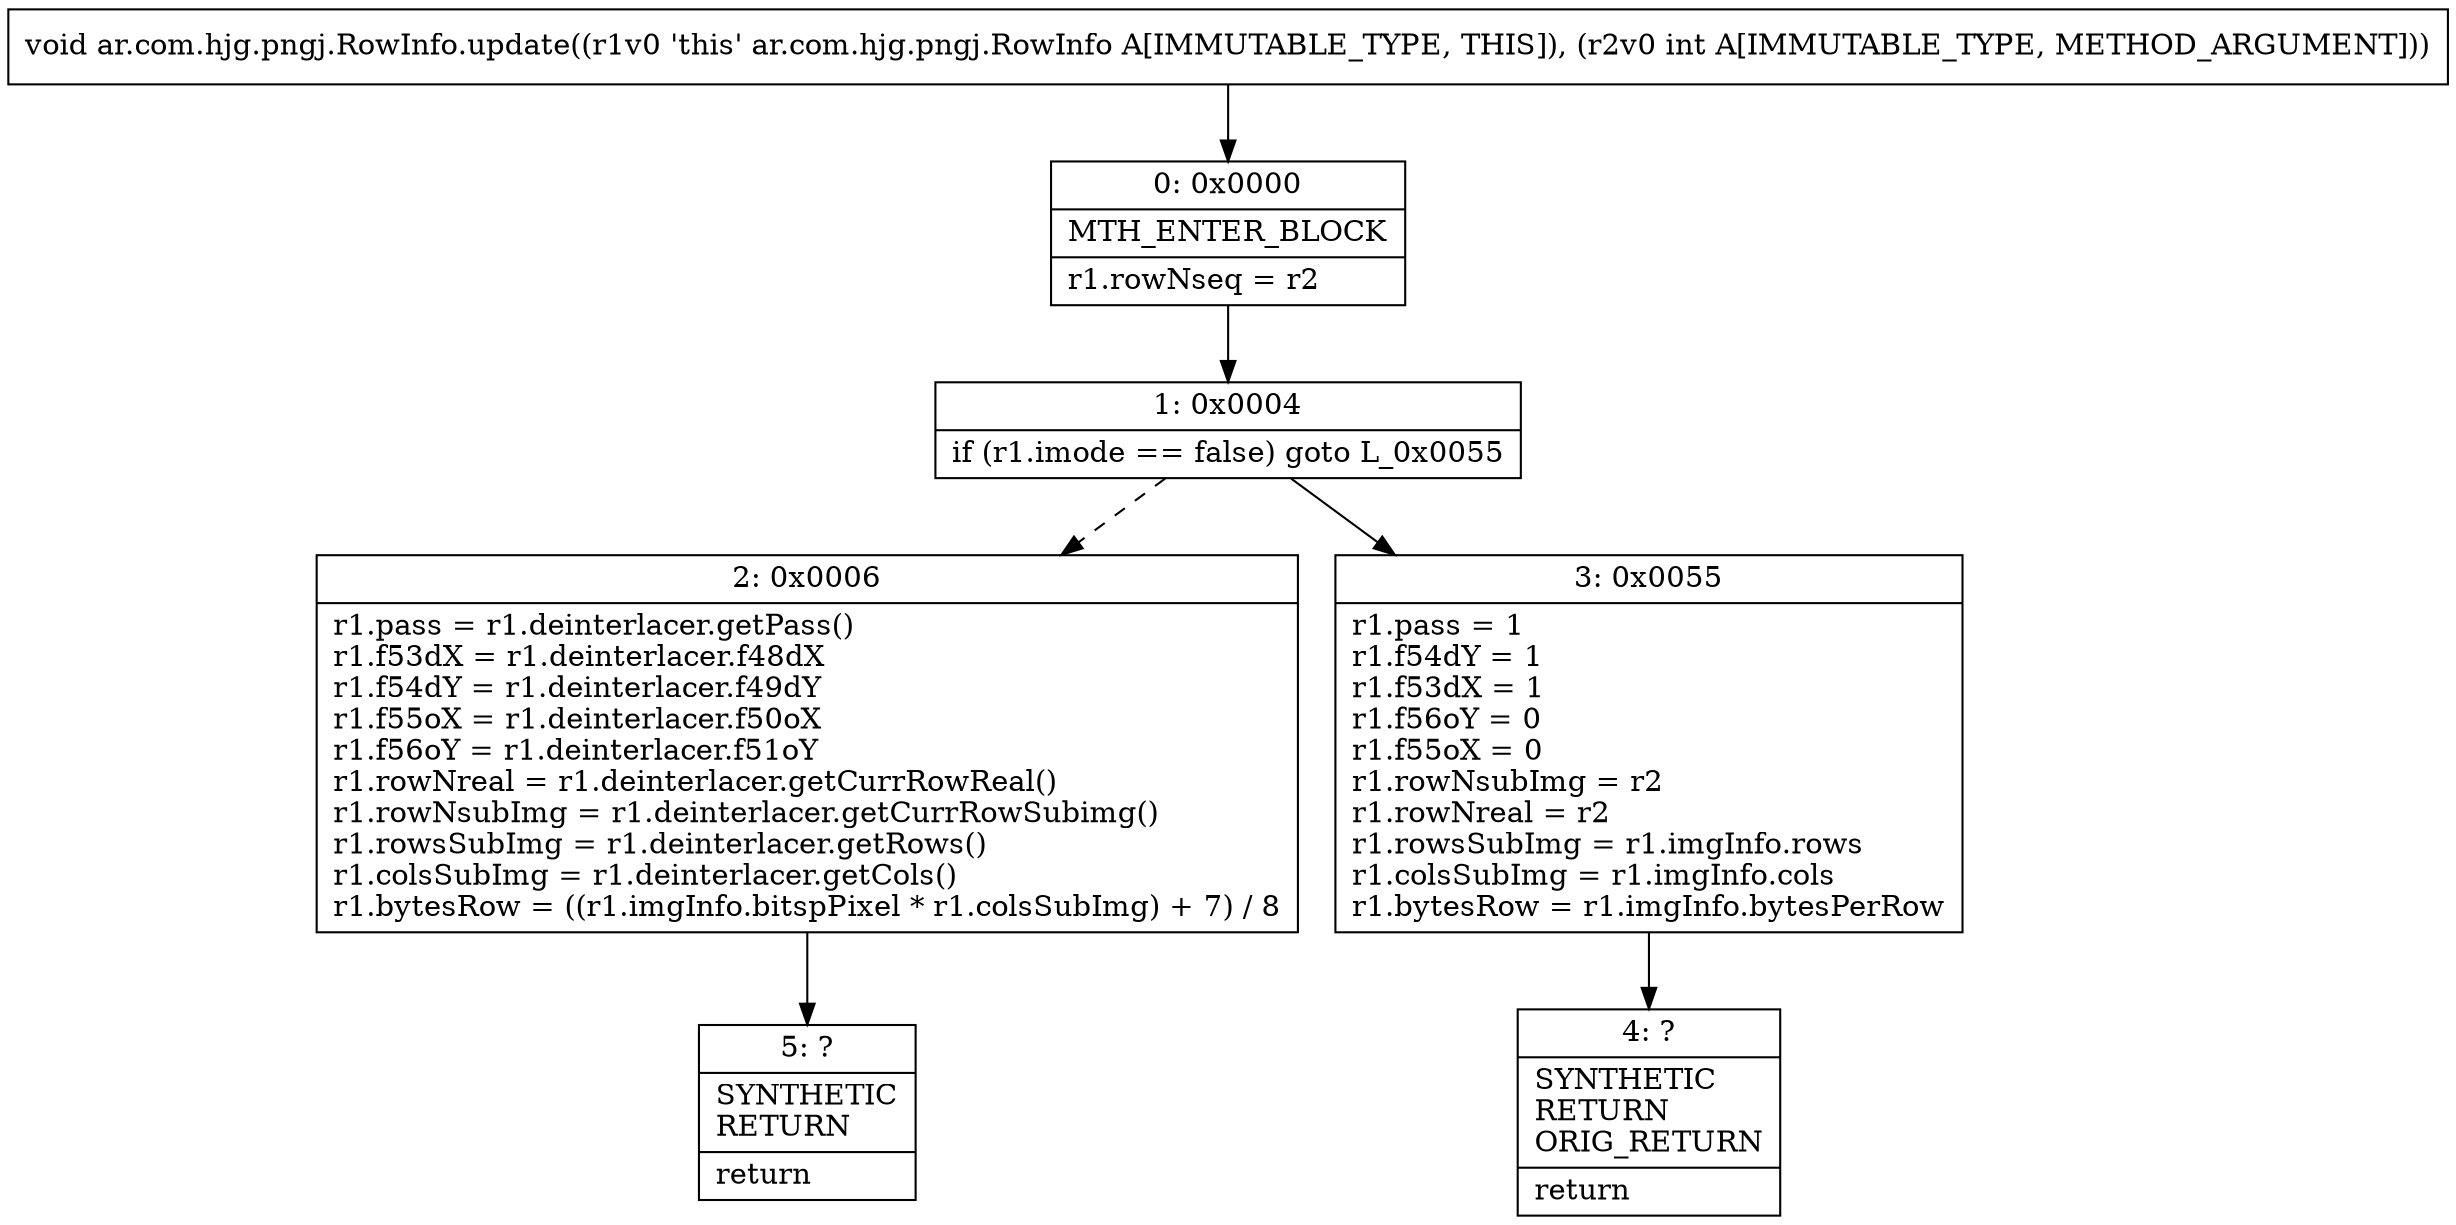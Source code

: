 digraph "CFG forar.com.hjg.pngj.RowInfo.update(I)V" {
Node_0 [shape=record,label="{0\:\ 0x0000|MTH_ENTER_BLOCK\l|r1.rowNseq = r2\l}"];
Node_1 [shape=record,label="{1\:\ 0x0004|if (r1.imode == false) goto L_0x0055\l}"];
Node_2 [shape=record,label="{2\:\ 0x0006|r1.pass = r1.deinterlacer.getPass()\lr1.f53dX = r1.deinterlacer.f48dX\lr1.f54dY = r1.deinterlacer.f49dY\lr1.f55oX = r1.deinterlacer.f50oX\lr1.f56oY = r1.deinterlacer.f51oY\lr1.rowNreal = r1.deinterlacer.getCurrRowReal()\lr1.rowNsubImg = r1.deinterlacer.getCurrRowSubimg()\lr1.rowsSubImg = r1.deinterlacer.getRows()\lr1.colsSubImg = r1.deinterlacer.getCols()\lr1.bytesRow = ((r1.imgInfo.bitspPixel * r1.colsSubImg) + 7) \/ 8\l}"];
Node_3 [shape=record,label="{3\:\ 0x0055|r1.pass = 1\lr1.f54dY = 1\lr1.f53dX = 1\lr1.f56oY = 0\lr1.f55oX = 0\lr1.rowNsubImg = r2\lr1.rowNreal = r2\lr1.rowsSubImg = r1.imgInfo.rows\lr1.colsSubImg = r1.imgInfo.cols\lr1.bytesRow = r1.imgInfo.bytesPerRow\l}"];
Node_4 [shape=record,label="{4\:\ ?|SYNTHETIC\lRETURN\lORIG_RETURN\l|return\l}"];
Node_5 [shape=record,label="{5\:\ ?|SYNTHETIC\lRETURN\l|return\l}"];
MethodNode[shape=record,label="{void ar.com.hjg.pngj.RowInfo.update((r1v0 'this' ar.com.hjg.pngj.RowInfo A[IMMUTABLE_TYPE, THIS]), (r2v0 int A[IMMUTABLE_TYPE, METHOD_ARGUMENT])) }"];
MethodNode -> Node_0;
Node_0 -> Node_1;
Node_1 -> Node_2[style=dashed];
Node_1 -> Node_3;
Node_2 -> Node_5;
Node_3 -> Node_4;
}

